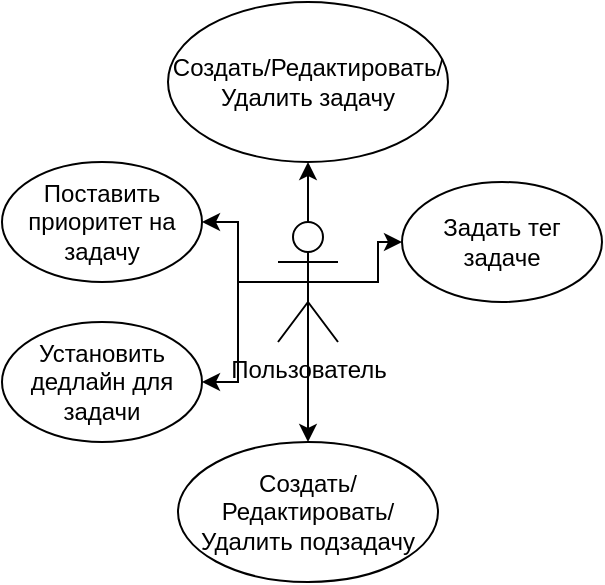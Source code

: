 <mxfile version="27.0.6">
  <diagram name="Страница — 1" id="6r6_69tGfhE5hjwIC4zm">
    <mxGraphModel dx="1426" dy="796" grid="1" gridSize="10" guides="1" tooltips="1" connect="1" arrows="1" fold="1" page="1" pageScale="1" pageWidth="827" pageHeight="1169" math="0" shadow="0">
      <root>
        <mxCell id="0" />
        <mxCell id="1" parent="0" />
        <mxCell id="aJygW_EQ8CoXHCEhCPD8-1" style="edgeStyle=orthogonalEdgeStyle;rounded=0;orthogonalLoop=1;jettySize=auto;html=1;exitX=0.5;exitY=0.5;exitDx=0;exitDy=0;exitPerimeter=0;entryX=1;entryY=0.5;entryDx=0;entryDy=0;" edge="1" parent="1" source="aJygW_EQ8CoXHCEhCPD8-6" target="aJygW_EQ8CoXHCEhCPD8-8">
          <mxGeometry relative="1" as="geometry" />
        </mxCell>
        <mxCell id="aJygW_EQ8CoXHCEhCPD8-2" style="edgeStyle=orthogonalEdgeStyle;rounded=0;orthogonalLoop=1;jettySize=auto;html=1;exitX=0.5;exitY=0;exitDx=0;exitDy=0;exitPerimeter=0;entryX=0.5;entryY=1;entryDx=0;entryDy=0;" edge="1" parent="1" source="aJygW_EQ8CoXHCEhCPD8-6" target="aJygW_EQ8CoXHCEhCPD8-7">
          <mxGeometry relative="1" as="geometry" />
        </mxCell>
        <mxCell id="aJygW_EQ8CoXHCEhCPD8-3" style="edgeStyle=orthogonalEdgeStyle;rounded=0;orthogonalLoop=1;jettySize=auto;html=1;exitX=0.5;exitY=0.5;exitDx=0;exitDy=0;exitPerimeter=0;entryX=0;entryY=0.5;entryDx=0;entryDy=0;" edge="1" parent="1" source="aJygW_EQ8CoXHCEhCPD8-6" target="aJygW_EQ8CoXHCEhCPD8-11">
          <mxGeometry relative="1" as="geometry" />
        </mxCell>
        <mxCell id="aJygW_EQ8CoXHCEhCPD8-4" style="edgeStyle=orthogonalEdgeStyle;rounded=0;orthogonalLoop=1;jettySize=auto;html=1;exitX=0.5;exitY=0.5;exitDx=0;exitDy=0;exitPerimeter=0;entryX=0.5;entryY=0;entryDx=0;entryDy=0;" edge="1" parent="1" source="aJygW_EQ8CoXHCEhCPD8-6" target="aJygW_EQ8CoXHCEhCPD8-10">
          <mxGeometry relative="1" as="geometry" />
        </mxCell>
        <mxCell id="aJygW_EQ8CoXHCEhCPD8-5" style="edgeStyle=orthogonalEdgeStyle;rounded=0;orthogonalLoop=1;jettySize=auto;html=1;exitX=0.5;exitY=0.5;exitDx=0;exitDy=0;exitPerimeter=0;entryX=1;entryY=0.5;entryDx=0;entryDy=0;" edge="1" parent="1" source="aJygW_EQ8CoXHCEhCPD8-6" target="aJygW_EQ8CoXHCEhCPD8-9">
          <mxGeometry relative="1" as="geometry" />
        </mxCell>
        <mxCell id="aJygW_EQ8CoXHCEhCPD8-6" value="Пользователь" style="shape=umlActor;verticalLabelPosition=bottom;verticalAlign=top;html=1;" vertex="1" parent="1">
          <mxGeometry x="388" y="290" width="30" height="60" as="geometry" />
        </mxCell>
        <mxCell id="aJygW_EQ8CoXHCEhCPD8-7" value="Создать/Редактировать/Удалить задачу" style="ellipse;whiteSpace=wrap;html=1;" vertex="1" parent="1">
          <mxGeometry x="333" y="180" width="140" height="80" as="geometry" />
        </mxCell>
        <mxCell id="aJygW_EQ8CoXHCEhCPD8-8" value="Поставить приоритет на задачу" style="ellipse;whiteSpace=wrap;html=1;" vertex="1" parent="1">
          <mxGeometry x="250" y="260" width="100" height="60" as="geometry" />
        </mxCell>
        <mxCell id="aJygW_EQ8CoXHCEhCPD8-9" value="Установить дедлайн для задачи" style="ellipse;whiteSpace=wrap;html=1;" vertex="1" parent="1">
          <mxGeometry x="250" y="340" width="100" height="60" as="geometry" />
        </mxCell>
        <mxCell id="aJygW_EQ8CoXHCEhCPD8-10" value="Создать/Редактировать/Удалить подзадачу" style="ellipse;whiteSpace=wrap;html=1;" vertex="1" parent="1">
          <mxGeometry x="338" y="400" width="130" height="70" as="geometry" />
        </mxCell>
        <mxCell id="aJygW_EQ8CoXHCEhCPD8-11" value="Задать тег задаче" style="ellipse;whiteSpace=wrap;html=1;" vertex="1" parent="1">
          <mxGeometry x="450" y="270" width="100" height="60" as="geometry" />
        </mxCell>
      </root>
    </mxGraphModel>
  </diagram>
</mxfile>

